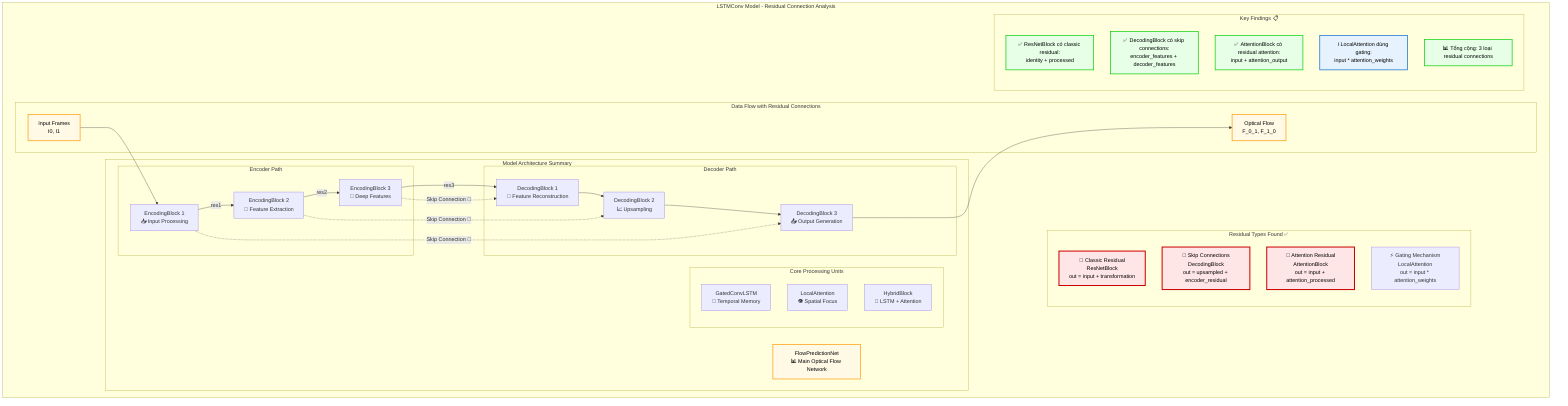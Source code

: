 flowchart TD
    subgraph "LSTMConv Model - Residual Connection Analysis"
        subgraph "Residual Types Found ✅"
            R1[🔄 Classic Residual<br/>ResNetBlock<br/>out = input + transformation]
            R2[🔄 Skip Connections<br/>DecodingBlock<br/>out = upsampled + encoder_residual]
            R3[🔄 Attention Residual<br/>AttentionBlock<br/>out = input + attention_processed]
            R4[⚡ Gating Mechanism<br/>LocalAttention<br/>out = input * attention_weights]
        end
        
        subgraph "Model Architecture Summary"
            direction TB
            
            MainNet[FlowPredictionNet<br/>📊 Main Optical Flow Network]
            
            subgraph "Encoder Path"
                Enc1[EncodingBlock 1<br/>📥 Input Processing]
                Enc2[EncodingBlock 2<br/>🔽 Feature Extraction]
                Enc3[EncodingBlock 3<br/>🎯 Deep Features]
            end
            
            subgraph "Decoder Path"
                Dec1[DecodingBlock 1<br/>🔼 Feature Reconstruction]
                Dec2[DecodingBlock 2<br/>📈 Upsampling]
                Dec3[DecodingBlock 3<br/>📤 Output Generation]
            end
            
            subgraph "Core Processing Units"
                LSTM[GatedConvLSTM<br/>🧠 Temporal Memory]
                Attn[LocalAttention<br/>👁️ Spatial Focus]
                Hybrid[HybridBlock<br/>🔗 LSTM + Attention]
            end
        end
        
        subgraph "Data Flow with Residual Connections"
            Input[Input Frames<br/>I0, I1]
            
            %% Encoder flow
            Input --> Enc1
            Enc1 -->|res1| Enc2
            Enc2 -->|res2| Enc3
            Enc3 -->|res3| Dec1
            
            %% Decoder flow with skip connections
            Dec1 --> Dec2
            Dec2 --> Dec3
            Dec3 --> Output[Optical Flow<br/>F_0_1, F_1_0]
            
            %% Skip connections (residual)
            Enc1 -.->|Skip Connection 🔄| Dec3
            Enc2 -.->|Skip Connection 🔄| Dec2
            Enc3 -.->|Skip Connection 🔄| Dec1
        end
        
        subgraph "Key Findings 📋"
            Finding1[✅ ResNetBlock có classic residual:<br/>identity + processed]
            Finding2[✅ DecodingBlock có skip connections:<br/>encoder_features + decoder_features]
            Finding3[✅ AttentionBlock có residual attention:<br/>input + attention_output]
            Finding4[ℹ️ LocalAttention dùng gating:<br/>input * attention_weights]
            Finding5[📊 Tổng cộng: 3 loại residual connections]
        end
    end
    
    %% Styling
    classDef residual fill:#ffe6e6,stroke:#cc0000,stroke-width:3px,color:#000
    classDef found fill:#e6ffe6,stroke:#00cc00,stroke-width:2px,color:#000
    classDef info fill:#e6f3ff,stroke:#0066cc,stroke-width:2px,color:#000
    classDef flow fill:#fff9e6,stroke:#ff9900,stroke-width:2px,color:#000
    
    class R1,R2,R3 residual
    class Finding1,Finding2,Finding3,Finding5 found
    class Finding4 info
    class MainNet,Input,Output flow